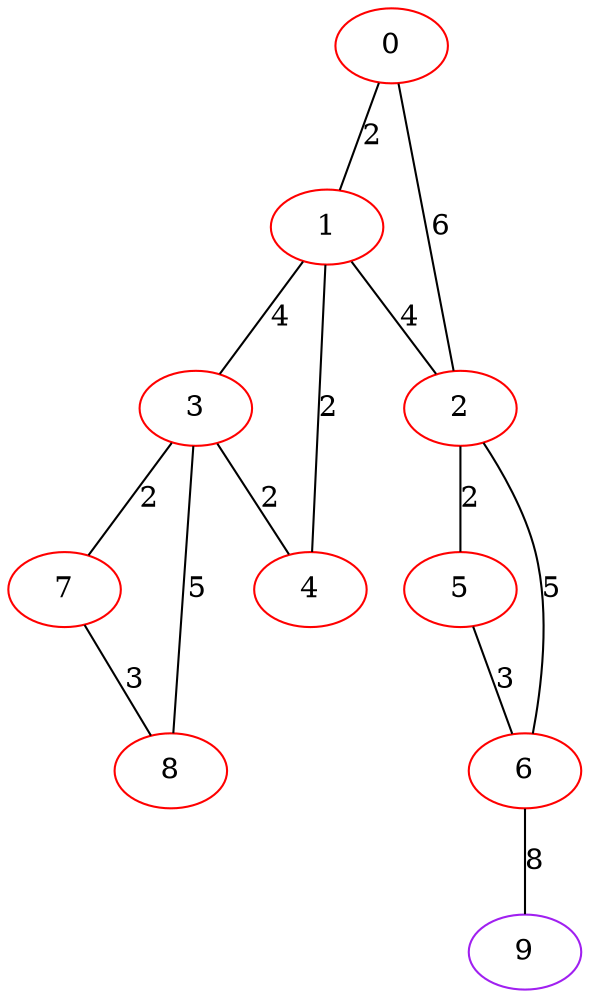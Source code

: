 graph "" {
0 [color=red, weight=1];
1 [color=red, weight=1];
2 [color=red, weight=1];
3 [color=red, weight=1];
4 [color=red, weight=1];
5 [color=red, weight=1];
6 [color=red, weight=1];
7 [color=red, weight=1];
8 [color=red, weight=1];
9 [color=purple, weight=4];
0 -- 1  [key=0, label=2];
0 -- 2  [key=0, label=6];
1 -- 2  [key=0, label=4];
1 -- 3  [key=0, label=4];
1 -- 4  [key=0, label=2];
2 -- 5  [key=0, label=2];
2 -- 6  [key=0, label=5];
3 -- 8  [key=0, label=5];
3 -- 4  [key=0, label=2];
3 -- 7  [key=0, label=2];
5 -- 6  [key=0, label=3];
6 -- 9  [key=0, label=8];
7 -- 8  [key=0, label=3];
}
